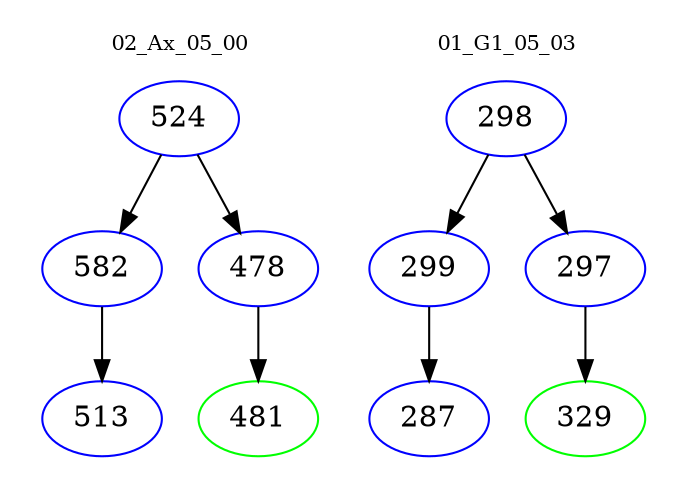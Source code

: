 digraph{
subgraph cluster_0 {
color = white
label = "02_Ax_05_00";
fontsize=10;
T0_524 [label="524", color="blue"]
T0_524 -> T0_582 [color="black"]
T0_582 [label="582", color="blue"]
T0_582 -> T0_513 [color="black"]
T0_513 [label="513", color="blue"]
T0_524 -> T0_478 [color="black"]
T0_478 [label="478", color="blue"]
T0_478 -> T0_481 [color="black"]
T0_481 [label="481", color="green"]
}
subgraph cluster_1 {
color = white
label = "01_G1_05_03";
fontsize=10;
T1_298 [label="298", color="blue"]
T1_298 -> T1_299 [color="black"]
T1_299 [label="299", color="blue"]
T1_299 -> T1_287 [color="black"]
T1_287 [label="287", color="blue"]
T1_298 -> T1_297 [color="black"]
T1_297 [label="297", color="blue"]
T1_297 -> T1_329 [color="black"]
T1_329 [label="329", color="green"]
}
}
